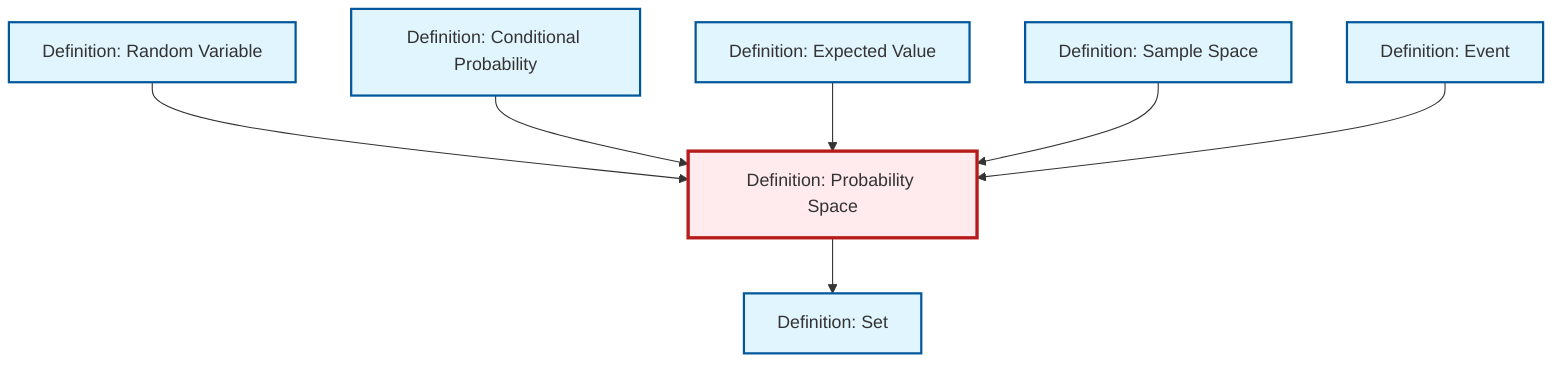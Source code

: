 graph TD
    classDef definition fill:#e1f5fe,stroke:#01579b,stroke-width:2px
    classDef theorem fill:#f3e5f5,stroke:#4a148c,stroke-width:2px
    classDef axiom fill:#fff3e0,stroke:#e65100,stroke-width:2px
    classDef example fill:#e8f5e9,stroke:#1b5e20,stroke-width:2px
    classDef current fill:#ffebee,stroke:#b71c1c,stroke-width:3px
    def-expectation["Definition: Expected Value"]:::definition
    def-conditional-probability["Definition: Conditional Probability"]:::definition
    def-sample-space["Definition: Sample Space"]:::definition
    def-event["Definition: Event"]:::definition
    def-set["Definition: Set"]:::definition
    def-random-variable["Definition: Random Variable"]:::definition
    def-probability-space["Definition: Probability Space"]:::definition
    def-random-variable --> def-probability-space
    def-conditional-probability --> def-probability-space
    def-expectation --> def-probability-space
    def-probability-space --> def-set
    def-sample-space --> def-probability-space
    def-event --> def-probability-space
    class def-probability-space current